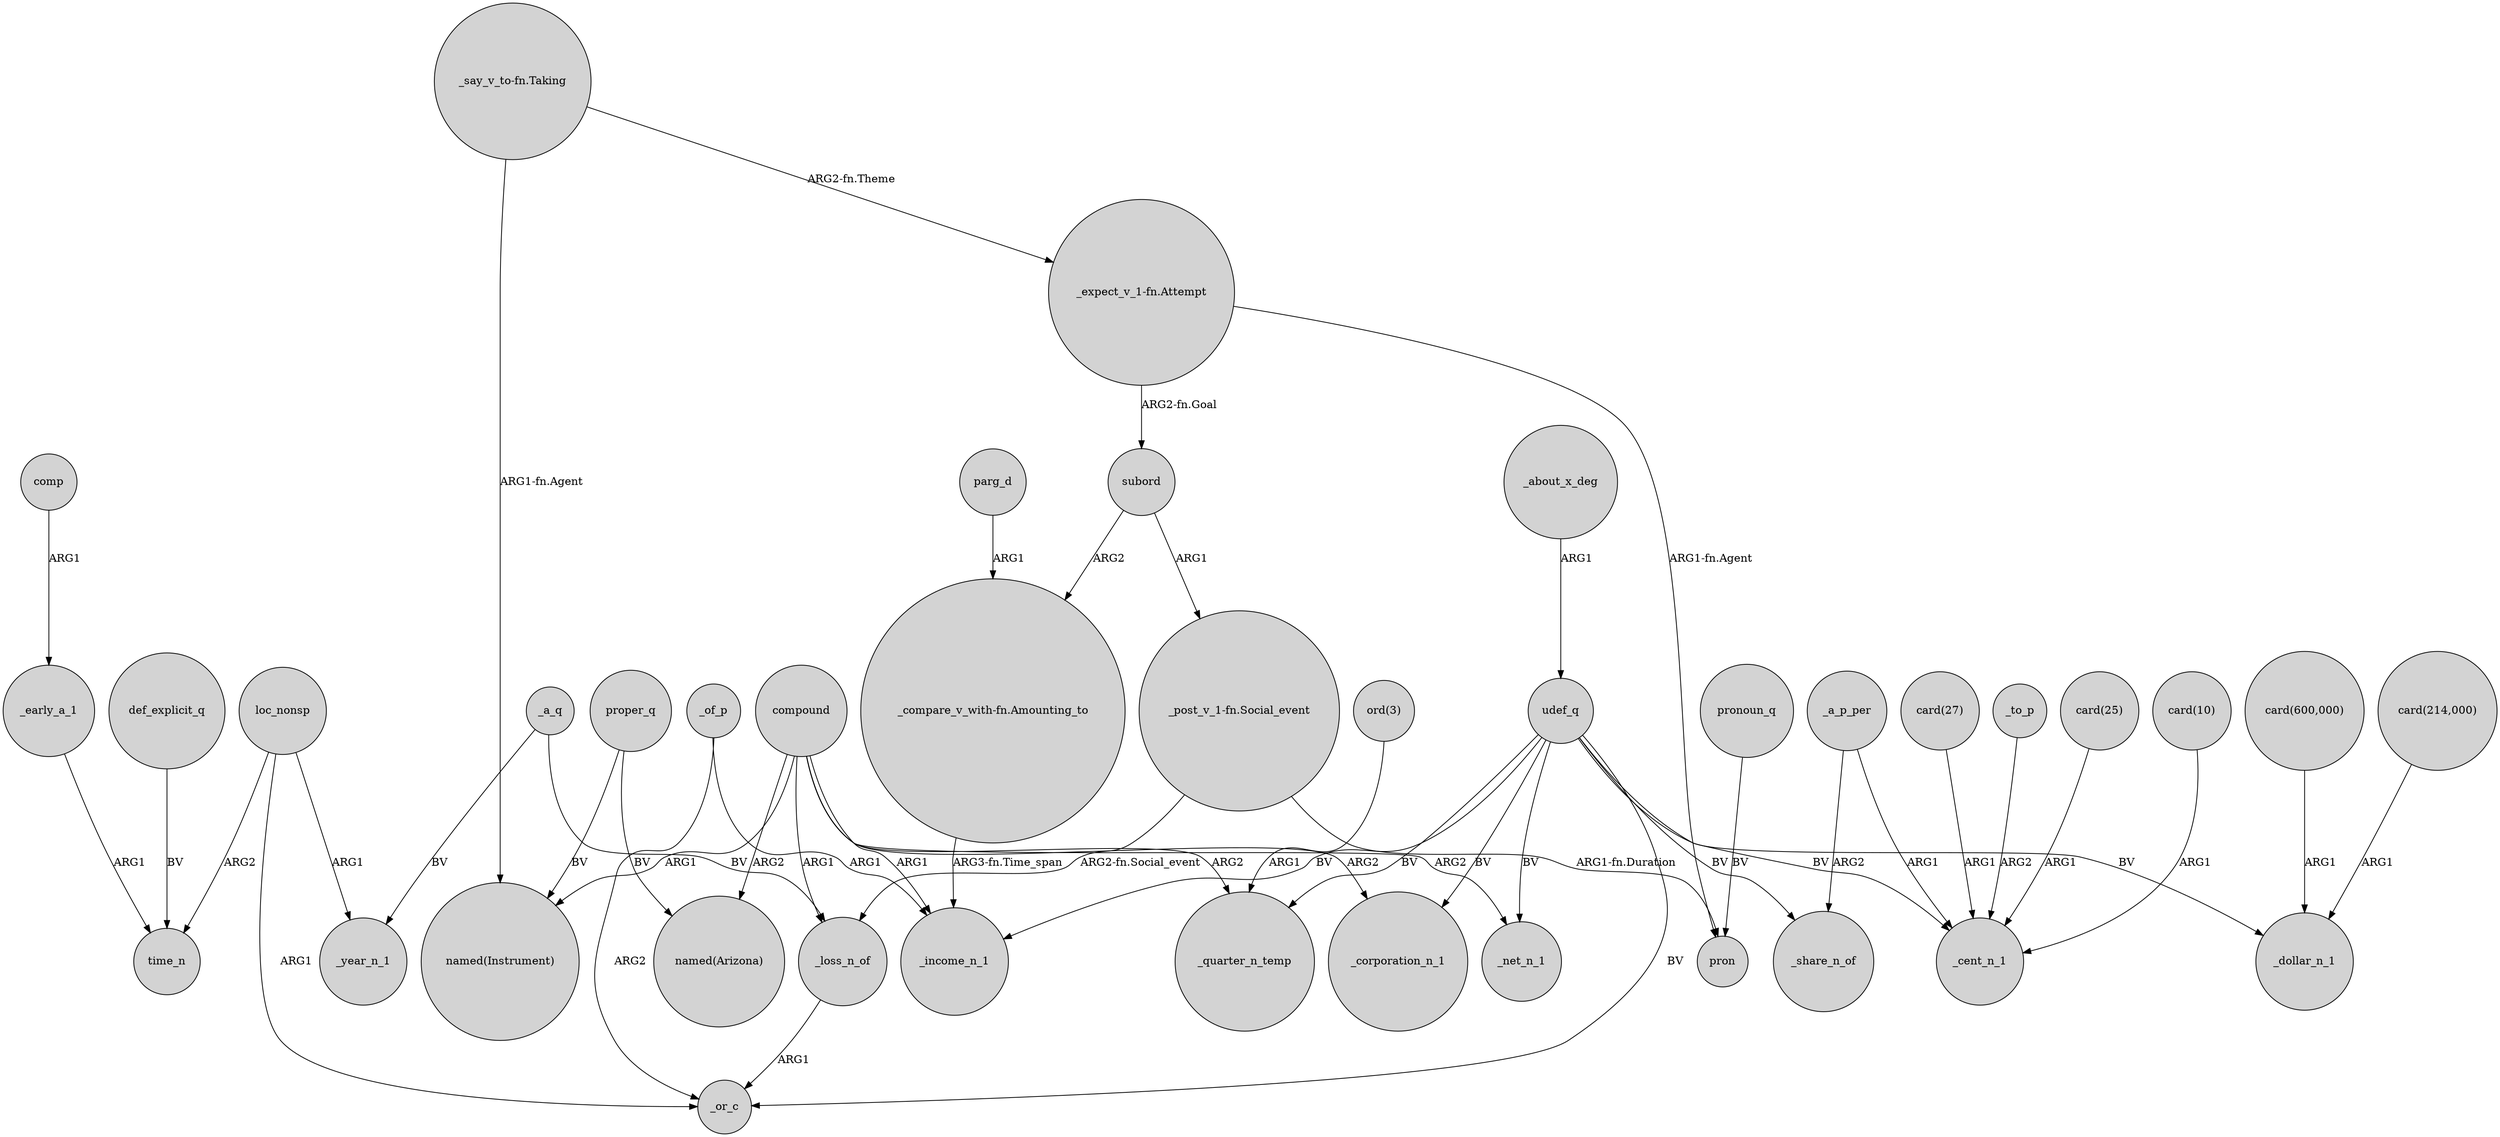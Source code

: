 digraph {
	node [shape=circle style=filled]
	_early_a_1 -> time_n [label=ARG1]
	"_post_v_1-fn.Social_event" -> _loss_n_of [label="ARG2-fn.Social_event"]
	compound -> "named(Instrument)" [label=ARG1]
	_a_q -> _loss_n_of [label=BV]
	"_expect_v_1-fn.Attempt" -> pron [label="ARG1-fn.Agent"]
	proper_q -> "named(Arizona)" [label=BV]
	compound -> _net_n_1 [label=ARG2]
	"ord(3)" -> _quarter_n_temp [label=ARG1]
	"_post_v_1-fn.Social_event" -> pron [label="ARG1-fn.Duration"]
	_a_p_per -> _cent_n_1 [label=ARG1]
	udef_q -> _income_n_1 [label=BV]
	loc_nonsp -> _year_n_1 [label=ARG1]
	"card(600,000)" -> _dollar_n_1 [label=ARG1]
	_of_p -> _income_n_1 [label=ARG1]
	comp -> _early_a_1 [label=ARG1]
	proper_q -> "named(Instrument)" [label=BV]
	_a_q -> _year_n_1 [label=BV]
	udef_q -> _cent_n_1 [label=BV]
	udef_q -> _or_c [label=BV]
	"card(27)" -> _cent_n_1 [label=ARG1]
	_about_x_deg -> udef_q [label=ARG1]
	"_say_v_to-fn.Taking" -> "named(Instrument)" [label="ARG1-fn.Agent"]
	pronoun_q -> pron [label=BV]
	compound -> _loss_n_of [label=ARG1]
	compound -> _income_n_1 [label=ARG1]
	compound -> _quarter_n_temp [label=ARG2]
	_a_p_per -> _share_n_of [label=ARG2]
	subord -> "_post_v_1-fn.Social_event" [label=ARG1]
	"_expect_v_1-fn.Attempt" -> subord [label="ARG2-fn.Goal"]
	udef_q -> _share_n_of [label=BV]
	udef_q -> _net_n_1 [label=BV]
	compound -> "named(Arizona)" [label=ARG2]
	udef_q -> _dollar_n_1 [label=BV]
	"card(214,000)" -> _dollar_n_1 [label=ARG1]
	loc_nonsp -> _or_c [label=ARG1]
	_to_p -> _cent_n_1 [label=ARG2]
	udef_q -> _quarter_n_temp [label=BV]
	_loss_n_of -> _or_c [label=ARG1]
	compound -> _corporation_n_1 [label=ARG2]
	udef_q -> _corporation_n_1 [label=BV]
	def_explicit_q -> time_n [label=BV]
	"card(25)" -> _cent_n_1 [label=ARG1]
	_of_p -> _or_c [label=ARG2]
	loc_nonsp -> time_n [label=ARG2]
	subord -> "_compare_v_with-fn.Amounting_to" [label=ARG2]
	parg_d -> "_compare_v_with-fn.Amounting_to" [label=ARG1]
	"_compare_v_with-fn.Amounting_to" -> _income_n_1 [label="ARG3-fn.Time_span"]
	"_say_v_to-fn.Taking" -> "_expect_v_1-fn.Attempt" [label="ARG2-fn.Theme"]
	"card(10)" -> _cent_n_1 [label=ARG1]
}

